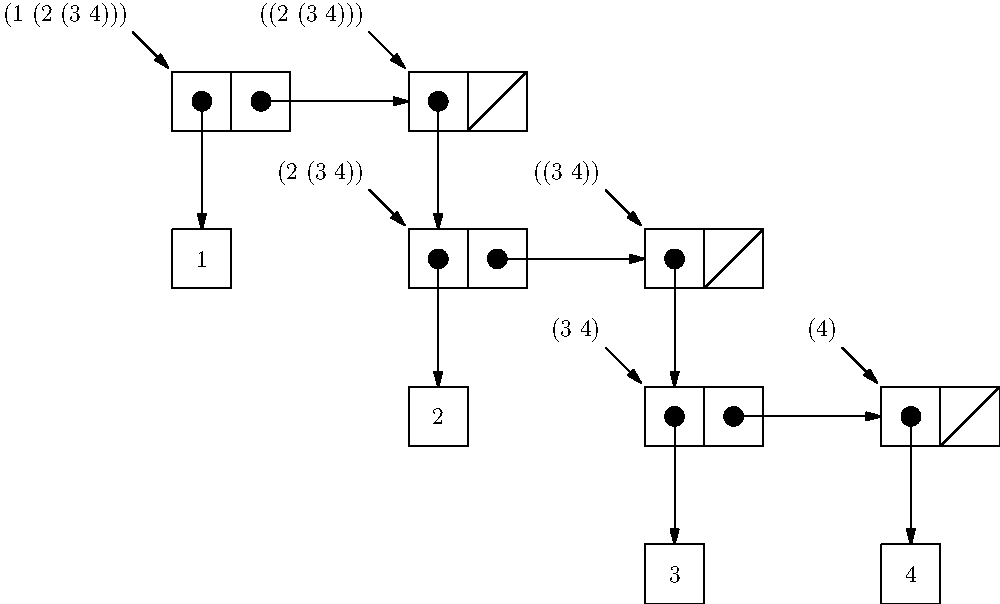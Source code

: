 size(500);
label("(1 (2 (3 4)))",(-20,20),NW);
draw((-20,20)--(-2,2),Arrow);
draw(box((0,0),(30,-30)));
fill((10,-15)..(15,-10)..(20,-15)..(15,-20)..cycle);
draw((15,-15)--(15,-80),Arrow);
draw(box((0,-80),(30,-110)));
label("1",(15,-95));
draw(box((30,0),(60,-30)));
fill((40,-15)..(45,-10)..(50,-15)..(45,-20)..cycle);
draw((45,-15)--(120,-15),Arrow);
label("((2 (3 4)))",(100,20),NW);
draw((100,20)--(118,2),Arrow);
draw(box((120,0),(150,-30)));
fill((130,-15)..(135,-10)..(140,-15)..(135,-20)..cycle);
draw((135,-15)--(135,-80),Arrow);
label("(2 (3 4))",(100,-60),NW);
draw((100,-60)--(118,-78),Arrow);
draw(box((120,-80),(150,-110)));
fill((130,-95)..(135,-90)..(140,-95)..(135,-100)..cycle);
draw((135,-95)--(135,-160),Arrow);
draw(box((120,-160),(150,-190)));
label("2",(135,-175));
draw(box((150,-80),(180,-110)));
fill((160,-95)..(165,-90)..(170,-95)..(165,-100)..cycle);
draw((165,-95)--(240,-95),Arrow);
label("((3 4))",(220,-60),NW);
draw((220,-60)--(238,-78),Arrow);
draw(box((240,-80),(270,-110)));
fill((250,-95)..(255,-90)..(260,-95)..(255,-100)..cycle);
draw((255,-95)--(255,-160),Arrow);
label("(3 4)",(220,-140),NW);
draw((220,-140)--(238,-158),Arrow);
draw(box((240,-160),(270,-190)));
fill((250,-175)..(255,-170)..(260,-175)..(255,-180)..cycle);
draw((255,-175)--(255,-240),Arrow);
draw(box((240,-240),(270,-270)));
label("3",(255,-255));
draw(box((270,-160),(300,-190)));
fill((280,-175)..(285,-170)..(290,-175)..(285,-180)..cycle);
draw((285,-175)--(360,-175),Arrow);
label("(4)",(340,-140),NW);
draw((340,-140)--(358,-158),Arrow);
draw(box((360,-160),(390,-190)));
fill((370,-175)..(375,-170)..(380,-175)..(375,-180)..cycle);
draw((375,-175)--(375,-240),Arrow);
draw(box((360,-240),(390,-270)));
label("4",(375,-255));
draw(box((390,-160),(420,-190)));
draw((390,-190)--(420,-160));
draw(box((270,-80),(300,-110)));
draw((270,-110)--(300,-80));
draw(box((150,0),(180,-30)));
draw((150,-30)--(180,0));

